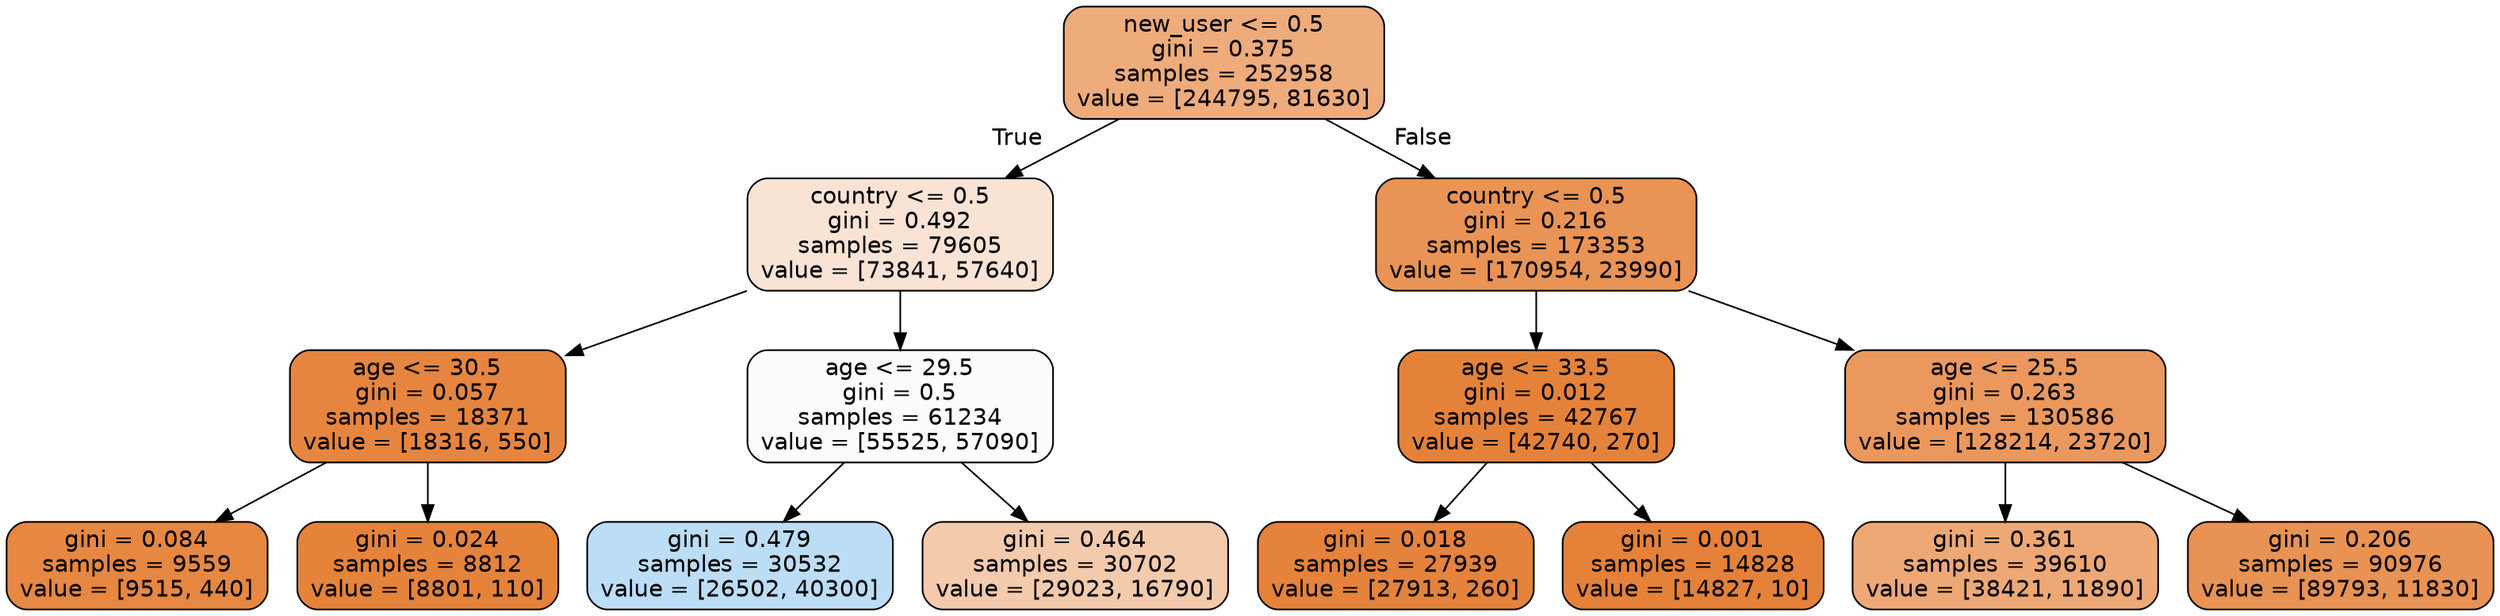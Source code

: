 digraph Tree {
node [shape=box, style="filled, rounded", color="black", fontname=helvetica] ;
edge [fontname=helvetica] ;
0 [label="new_user <= 0.5\ngini = 0.375\nsamples = 252958\nvalue = [244795, 81630]", fillcolor="#eeab7b"] ;
1 [label="country <= 0.5\ngini = 0.492\nsamples = 79605\nvalue = [73841, 57640]", fillcolor="#f9e3d4"] ;
0 -> 1 [labeldistance=2.5, labelangle=45, headlabel="True"] ;
2 [label="age <= 30.5\ngini = 0.057\nsamples = 18371\nvalue = [18316, 550]", fillcolor="#e6853f"] ;
1 -> 2 ;
3 [label="gini = 0.084\nsamples = 9559\nvalue = [9515, 440]", fillcolor="#e68742"] ;
2 -> 3 ;
4 [label="gini = 0.024\nsamples = 8812\nvalue = [8801, 110]", fillcolor="#e5833b"] ;
2 -> 4 ;
5 [label="age <= 29.5\ngini = 0.5\nsamples = 61234\nvalue = [55525, 57090]", fillcolor="#fafcfe"] ;
1 -> 5 ;
6 [label="gini = 0.479\nsamples = 30532\nvalue = [26502, 40300]", fillcolor="#bbddf6"] ;
5 -> 6 ;
7 [label="gini = 0.464\nsamples = 30702\nvalue = [29023, 16790]", fillcolor="#f4caac"] ;
5 -> 7 ;
8 [label="country <= 0.5\ngini = 0.216\nsamples = 173353\nvalue = [170954, 23990]", fillcolor="#e99355"] ;
0 -> 8 [labeldistance=2.5, labelangle=-45, headlabel="False"] ;
9 [label="age <= 33.5\ngini = 0.012\nsamples = 42767\nvalue = [42740, 270]", fillcolor="#e5823a"] ;
8 -> 9 ;
10 [label="gini = 0.018\nsamples = 27939\nvalue = [27913, 260]", fillcolor="#e5823b"] ;
9 -> 10 ;
11 [label="gini = 0.001\nsamples = 14828\nvalue = [14827, 10]", fillcolor="#e58139"] ;
9 -> 11 ;
12 [label="age <= 25.5\ngini = 0.263\nsamples = 130586\nvalue = [128214, 23720]", fillcolor="#ea985e"] ;
8 -> 12 ;
13 [label="gini = 0.361\nsamples = 39610\nvalue = [38421, 11890]", fillcolor="#eda876"] ;
12 -> 13 ;
14 [label="gini = 0.206\nsamples = 90976\nvalue = [89793, 11830]", fillcolor="#e89253"] ;
12 -> 14 ;
}
